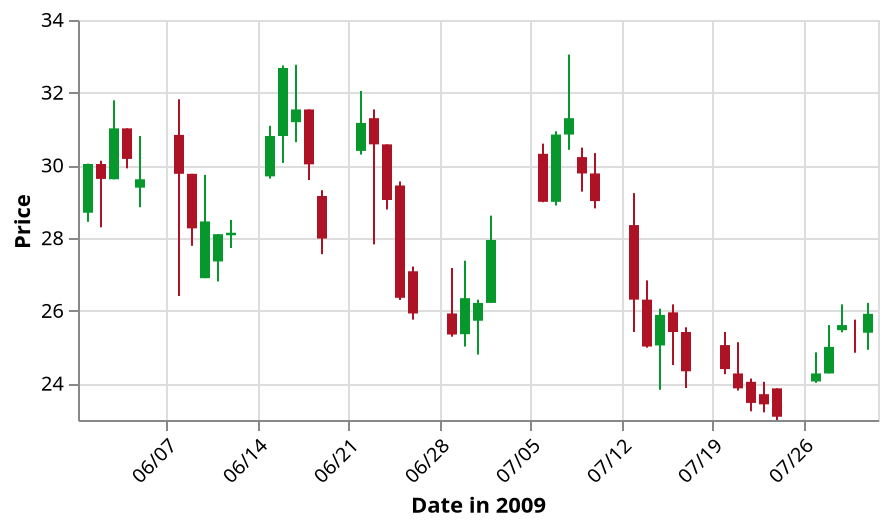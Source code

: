 {"$schema": "https://vega.github.io/schema/vega-lite/v4.json", "width": 400, "description": "A candlestick chart inspired by an example in Protovis (http://mbostock.github.io/protovis/ex/candlestick.html)", "data": {"values": [{"date": "2009-06-01", "open": 28.7, "high": 30.05, "low": 28.45, "close": 30.04, "signal": "short", "ret": -4.89396411092985}, {"date": "2009-06-02", "open": 30.04, "high": 30.13, "low": 28.3, "close": 29.63, "signal": "short", "ret": -0.322580645161295}, {"date": "2009-06-03", "open": 29.62, "high": 31.79, "low": 29.62, "close": 31.02, "signal": "short", "ret": 3.68663594470045}, {"date": "2009-06-04", "open": 31.02, "high": 31.02, "low": 29.92, "close": 30.18, "signal": "short", "ret": 4.51010886469673}, {"date": "2009-06-05", "open": 29.39, "high": 30.81, "low": 28.85, "close": 29.62, "signal": "short", "ret": 6.08424336973478}, {"date": "2009-06-08", "open": 30.84, "high": 31.82, "low": 26.41, "close": 29.77, "signal": "short", "ret": 1.2539184952978}, {"date": "2009-06-09", "open": 29.77, "high": 29.77, "low": 27.79, "close": 28.27, "signal": "short", "ret": -5.02431118314424}, {"date": "2009-06-10", "open": 26.9, "high": 29.74, "low": 26.9, "close": 28.46, "signal": "short", "ret": -5.46623794212217}, {"date": "2009-06-11", "open": 27.36, "high": 28.11, "low": 26.81, "close": 28.11, "signal": "short", "ret": -8.3743842364532}, {"date": "2009-06-12", "open": 28.08, "high": 28.5, "low": 27.73, "close": 28.15, "signal": "short", "ret": -5.52763819095477}, {"date": "2009-06-15", "open": 29.7, "high": 31.09, "low": 29.64, "close": 30.81, "signal": "long", "ret": 3.4920634920635}, {"date": "2009-06-16", "open": 30.81, "high": 32.75, "low": 30.07, "close": 32.68, "signal": "short", "ret": 0.155038759689914}, {"date": "2009-06-17", "open": 31.19, "high": 32.77, "low": 30.64, "close": 31.54, "signal": "short", "ret": 5.82822085889571}, {"date": "2009-06-18", "open": 31.54, "high": 31.54, "low": 29.6, "close": 30.03, "signal": "short", "ret": 8.17610062893082}, {"date": "2009-06-19", "open": 29.16, "high": 29.32, "low": 27.56, "close": 27.99, "signal": "short", "ret": 8.59872611464968}, {"date": "2009-06-22", "open": 30.4, "high": 32.05, "low": 30.3, "close": 31.17, "signal": "short", "ret": 15.4907975460123}, {"date": "2009-06-23", "open": 31.3, "high": 31.54, "low": 27.83, "close": 30.58, "signal": "short", "ret": 11.7370892018779}, {"date": "2009-06-24", "open": 30.58, "high": 30.58, "low": 28.79, "close": 29.05, "signal": "long", "ret": -10.4234527687296}, {"date": "2009-06-25", "open": 29.45, "high": 29.56, "low": 26.3, "close": 26.36, "signal": "long", "ret": 0}, {"date": "2009-06-26", "open": 27.09, "high": 27.22, "low": 25.76, "close": 25.93, "signal": "long", "ret": 0}, {"date": "2009-06-29", "open": 25.93, "high": 27.18, "low": 25.29, "close": 25.35, "signal": "long", "ret": 5.26315789473684}, {"date": "2009-06-30", "open": 25.36, "high": 27.38, "low": 25.02, "close": 26.35, "signal": "long", "ret": 6.73758865248228}, {"date": "2009-07-01", "open": 25.73, "high": 26.31, "low": 24.8, "close": 26.22, "signal": "long", "ret": 7.83645655877341}, {"date": "2009-07-02", "open": 26.22, "high": 28.62, "low": 26.22, "close": 27.95, "signal": "long", "ret": 2.76422764227643}, {"date": "2009-07-06", "open": 30.32, "high": 30.6, "low": 28.99, "close": 29, "signal": "short", "ret": -2.14521452145214}, {"date": "2009-07-07", "open": 29, "high": 30.94, "low": 28.9, "close": 30.85, "signal": "short", "ret": 3.03514376996805}, {"date": "2009-07-08", "open": 30.85, "high": 33.05, "low": 30.43, "close": 31.3, "signal": "short", "ret": 5.68720379146919}, {"date": "2009-07-09", "open": 30.23, "high": 30.49, "low": 29.28, "close": 29.78, "signal": "short", "ret": 8.22784810126583}, {"date": "2009-07-10", "open": 29.78, "high": 30.34, "low": 28.82, "close": 29.02, "signal": "short", "ret": 8.64779874213836}, {"date": "2009-07-13", "open": 28.36, "high": 29.24, "low": 25.42, "close": 26.31, "signal": "short", "ret": 7.32899022801303}, {"date": "2009-07-14", "open": 26.31, "high": 26.84, "low": 24.99, "close": 25.02, "signal": "short", "ret": 7.30897009966778}, {"date": "2009-07-15", "open": 25.05, "high": 26.06, "low": 23.83, "close": 25.89, "signal": "neutral", "ret": 0}, {"date": "2009-07-16", "open": 25.96, "high": 26.18, "low": 24.51, "close": 25.42, "signal": "long", "ret": -9.82758620689656}, {"date": "2009-07-17", "open": 25.42, "high": 25.55, "low": 23.88, "close": 24.34, "signal": "long", "ret": -10.8433734939759}, {"date": "2009-07-20", "open": 25.06, "high": 25.42, "low": 24.26, "close": 24.4, "signal": "long", "ret": -7.55711775043936}, {"date": "2009-07-21", "open": 24.28, "high": 25.14, "low": 23.81, "close": 23.87, "signal": "long", "ret": -2.5089605734767}, {"date": "2009-07-22", "open": 24.05, "high": 24.14, "low": 23.24, "close": 23.47, "signal": "long", "ret": 0.915750915750916}, {"date": "2009-07-23", "open": 23.71, "high": 24.05, "low": 23.21, "close": 23.43, "signal": "long", "ret": 2.47148288973383}, {"date": "2009-07-24", "open": 23.87, "high": 23.87, "low": 23, "close": 23.09, "signal": "long", "ret": 4.22264875239922}, {"date": "2009-07-27", "open": 24.06, "high": 24.86, "low": 24.02, "close": 24.28, "signal": "long", "ret": -0.189393939393929}, {"date": "2009-07-28", "open": 24.28, "high": 25.61, "low": 24.28, "close": 25.01, "signal": "long", "ret": -4.37956204379562}, {"date": "2009-07-29", "open": 25.47, "high": 26.18, "low": 25.41, "close": 25.61, "signal": "long", "ret": -4.48504983388705}, {"date": "2009-07-30", "open": 25.4, "high": 25.76, "low": 24.85, "close": 25.4, "signal": "long", "ret": -1.70357751277683}, {"date": "2009-07-31", "open": 25.4, "high": 26.22, "low": 24.93, "close": 25.92, "signal": "short", "ret": 5.06756756756757}]}, "encoding": {"x": {"field": "date", "type": "temporal", "title": "Date in 2009", "axis": {"format": "%m/%d", "labelAngle": -45, "title": "Date in 2009"}}, "y": {"type": "quantitative", "scale": {"zero": false}, "axis": {"title": "Price"}}, "color": {"condition": {"test": "datum.open < datum.close", "value": "#06982d"}, "value": "#ae1325"}}, "layer": [{"mark": "rule", "encoding": {"y": {"field": "low"}, "y2": {"field": "high"}}}, {"mark": "bar", "encoding": {"y": {"field": "open"}, "y2": {"field": "close"}}}]}